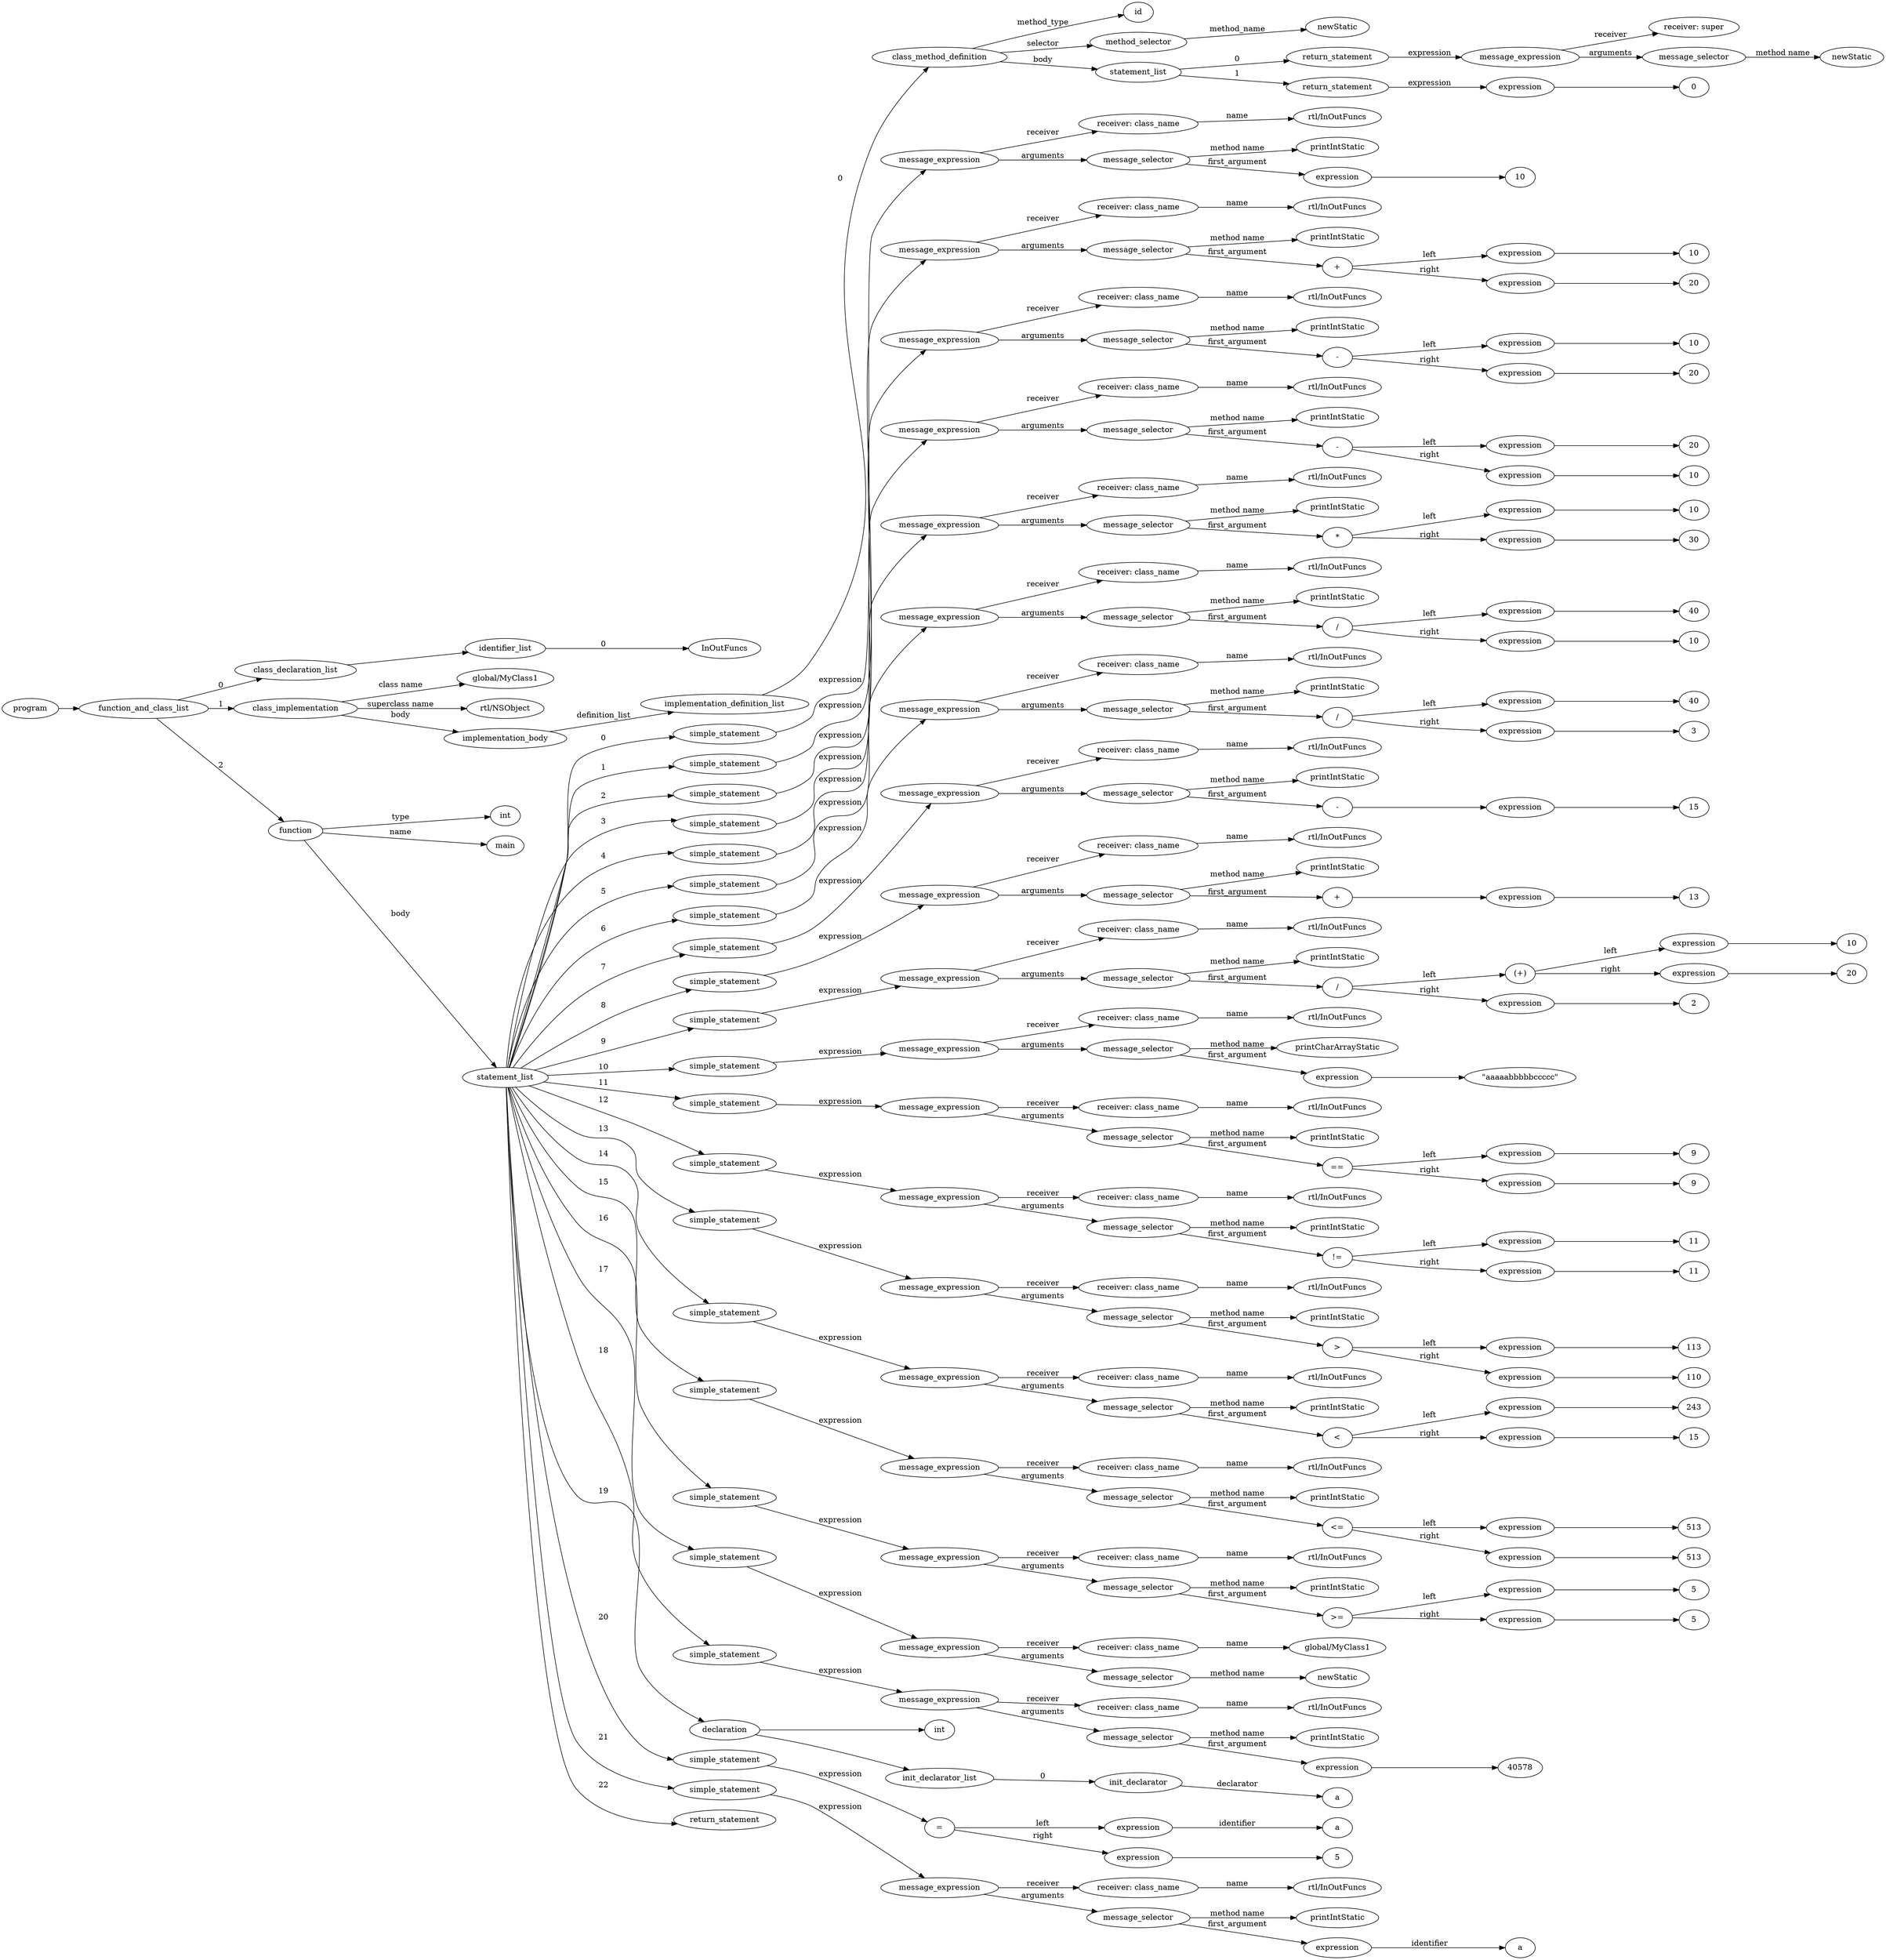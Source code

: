 digraph ObjectiveC { rankdir="LR";
187[label="program"];
187->2;
2[label="function_and_class_list"];
2->1[label="0"];
1[label="class_declaration_list"];
1->0;
0[label="identifier_list"];
0.0 [label="InOutFuncs"];
0->0.0 [label="0"];
2->13[label="1"];
13[label="class_implementation"];
13.1 [label="global/MyClass1"];
13->13.1 [label="class name"];
13.2 [label="rtl/NSObject"];
13->13.2 [label="superclass name"];
13->12[label="body"];
12[label="implementation_body"];
12->11[label="definition_list"];
11[label="implementation_definition_list"];
11->10[label="0"];
10[label="class_method_definition"];
10->3[label="method_type"];
3[label="id"];
10->4[label="selector"];
4[label="method_selector"];
4->4.1 [label="method_name"];
4.1 [label="newStatic"];
10->9[label="body"];
9[label="statement_list"];
9->8[label="0"];
8[label="return_statement"];
8->7[label="expression"];
7[label="expression"];
7[label="message_expression"];
7->5[label="receiver"];
5[label="receiver: super"];
7->6[label="arguments"];
6[label="message_selector"];
6.1 [label="newStatic"];
6->6.1 [label="method name"]; 
9->200[label="1"];
200[label="return_statement"];
200->199[label="expression"];
199[label="expression"];
199->198;
198[label="0"];
2->186[label="2"];
186[label="function"];
186->14[label="type"];
14[label="int"];
186->186.1 [label="name"];
186.1 [label="main"];
186->21[label="body"];
21[label="statement_list"];
21->20[label="0"];
20[label="simple_statement"];
20->19[label="expression"];
19[label="expression"];
19[label="message_expression"];
19->15[label="receiver"];
15[label="receiver: class_name"];
15.1 [label="rtl/InOutFuncs"];
15->15.1 [label="name"];
19->18[label="arguments"];
18[label="message_selector"];
18.1 [label="printIntStatic"];
18->18.1 [label="method name"]; 
18->17[label="first_argument"];
17[label="expression"];
17->16;
16[label="10"];
21->30[label="1"];
30[label="simple_statement"];
30->29[label="expression"];
29[label="expression"];
29[label="message_expression"];
29->22[label="receiver"];
22[label="receiver: class_name"];
22.1 [label="rtl/InOutFuncs"];
22->22.1 [label="name"];
29->28[label="arguments"];
28[label="message_selector"];
28.1 [label="printIntStatic"];
28->28.1 [label="method name"]; 
28->27[label="first_argument"];
27[label="expression"];
27[label="+"];
27->24[label="left"];
24[label="expression"];
24->23;
23[label="10"];
27->26[label="right"];
26[label="expression"];
26->25;
25[label="20"];
21->39[label="2"];
39[label="simple_statement"];
39->38[label="expression"];
38[label="expression"];
38[label="message_expression"];
38->31[label="receiver"];
31[label="receiver: class_name"];
31.1 [label="rtl/InOutFuncs"];
31->31.1 [label="name"];
38->37[label="arguments"];
37[label="message_selector"];
37.1 [label="printIntStatic"];
37->37.1 [label="method name"]; 
37->36[label="first_argument"];
36[label="expression"];
36[label="-"];
36->33[label="left"];
33[label="expression"];
33->32;
32[label="10"];
36->35[label="right"];
35[label="expression"];
35->34;
34[label="20"];
21->48[label="3"];
48[label="simple_statement"];
48->47[label="expression"];
47[label="expression"];
47[label="message_expression"];
47->40[label="receiver"];
40[label="receiver: class_name"];
40.1 [label="rtl/InOutFuncs"];
40->40.1 [label="name"];
47->46[label="arguments"];
46[label="message_selector"];
46.1 [label="printIntStatic"];
46->46.1 [label="method name"]; 
46->45[label="first_argument"];
45[label="expression"];
45[label="-"];
45->42[label="left"];
42[label="expression"];
42->41;
41[label="20"];
45->44[label="right"];
44[label="expression"];
44->43;
43[label="10"];
21->57[label="4"];
57[label="simple_statement"];
57->56[label="expression"];
56[label="expression"];
56[label="message_expression"];
56->49[label="receiver"];
49[label="receiver: class_name"];
49.1 [label="rtl/InOutFuncs"];
49->49.1 [label="name"];
56->55[label="arguments"];
55[label="message_selector"];
55.1 [label="printIntStatic"];
55->55.1 [label="method name"]; 
55->54[label="first_argument"];
54[label="expression"];
54[label="*"];
54->51[label="left"];
51[label="expression"];
51->50;
50[label="10"];
54->53[label="right"];
53[label="expression"];
53->52;
52[label="30"];
21->66[label="5"];
66[label="simple_statement"];
66->65[label="expression"];
65[label="expression"];
65[label="message_expression"];
65->58[label="receiver"];
58[label="receiver: class_name"];
58.1 [label="rtl/InOutFuncs"];
58->58.1 [label="name"];
65->64[label="arguments"];
64[label="message_selector"];
64.1 [label="printIntStatic"];
64->64.1 [label="method name"]; 
64->63[label="first_argument"];
63[label="expression"];
63[label="/"];
63->60[label="left"];
60[label="expression"];
60->59;
59[label="40"];
63->62[label="right"];
62[label="expression"];
62->61;
61[label="10"];
21->75[label="6"];
75[label="simple_statement"];
75->74[label="expression"];
74[label="expression"];
74[label="message_expression"];
74->67[label="receiver"];
67[label="receiver: class_name"];
67.1 [label="rtl/InOutFuncs"];
67->67.1 [label="name"];
74->73[label="arguments"];
73[label="message_selector"];
73.1 [label="printIntStatic"];
73->73.1 [label="method name"]; 
73->72[label="first_argument"];
72[label="expression"];
72[label="/"];
72->69[label="left"];
69[label="expression"];
69->68;
68[label="40"];
72->71[label="right"];
71[label="expression"];
71->70;
70[label="3"];
21->82[label="7"];
82[label="simple_statement"];
82->81[label="expression"];
81[label="expression"];
81[label="message_expression"];
81->76[label="receiver"];
76[label="receiver: class_name"];
76.1 [label="rtl/InOutFuncs"];
76->76.1 [label="name"];
81->80[label="arguments"];
80[label="message_selector"];
80.1 [label="printIntStatic"];
80->80.1 [label="method name"]; 
80->79[label="first_argument"];
79[label="expression"];
79[label="-"];
79->78;
78[label="expression"];
78->77;
77[label="15"];
21->89[label="8"];
89[label="simple_statement"];
89->88[label="expression"];
88[label="expression"];
88[label="message_expression"];
88->83[label="receiver"];
83[label="receiver: class_name"];
83.1 [label="rtl/InOutFuncs"];
83->83.1 [label="name"];
88->87[label="arguments"];
87[label="message_selector"];
87.1 [label="printIntStatic"];
87->87.1 [label="method name"]; 
87->86[label="first_argument"];
86[label="expression"];
86[label="+"];
86->85;
85[label="expression"];
85->84;
84[label="13"];
21->101[label="9"];
101[label="simple_statement"];
101->100[label="expression"];
100[label="expression"];
100[label="message_expression"];
100->90[label="receiver"];
90[label="receiver: class_name"];
90.1 [label="rtl/InOutFuncs"];
90->90.1 [label="name"];
100->99[label="arguments"];
99[label="message_selector"];
99.1 [label="printIntStatic"];
99->99.1 [label="method name"]; 
99->98[label="first_argument"];
98[label="expression"];
98[label="/"];
98->95[label="left"];
95[label="(expression)"];
95[label="(+)"];
95->92[label="left"];
92[label="expression"];
92->91;
91[label="10"];
95->94[label="right"];
94[label="expression"];
94->93;
93[label="20"];
98->97[label="right"];
97[label="expression"];
97->96;
96[label="2"];
21->107[label="10"];
107[label="simple_statement"];
107->106[label="expression"];
106[label="expression"];
106[label="message_expression"];
106->102[label="receiver"];
102[label="receiver: class_name"];
102.1 [label="rtl/InOutFuncs"];
102->102.1 [label="name"];
106->105[label="arguments"];
105[label="message_selector"];
105.1 [label="printCharArrayStatic"];
105->105.1 [label="method name"]; 
105->104[label="first_argument"];
104[label="expression"];
104->103;
103[label=<"aaaaabbbbbccccc">];
21->116[label="11"];
116[label="simple_statement"];
116->115[label="expression"];
115[label="expression"];
115[label="message_expression"];
115->108[label="receiver"];
108[label="receiver: class_name"];
108.1 [label="rtl/InOutFuncs"];
108->108.1 [label="name"];
115->114[label="arguments"];
114[label="message_selector"];
114.1 [label="printIntStatic"];
114->114.1 [label="method name"]; 
114->113[label="first_argument"];
113[label="expression"];
113[label="=="];
113->110[label="left"];
110[label="expression"];
110->109;
109[label="9"];
113->112[label="right"];
112[label="expression"];
112->111;
111[label="9"];
21->125[label="12"];
125[label="simple_statement"];
125->124[label="expression"];
124[label="expression"];
124[label="message_expression"];
124->117[label="receiver"];
117[label="receiver: class_name"];
117.1 [label="rtl/InOutFuncs"];
117->117.1 [label="name"];
124->123[label="arguments"];
123[label="message_selector"];
123.1 [label="printIntStatic"];
123->123.1 [label="method name"]; 
123->122[label="first_argument"];
122[label="expression"];
122[label="!="];
122->119[label="left"];
119[label="expression"];
119->118;
118[label="11"];
122->121[label="right"];
121[label="expression"];
121->120;
120[label="11"];
21->134[label="13"];
134[label="simple_statement"];
134->133[label="expression"];
133[label="expression"];
133[label="message_expression"];
133->126[label="receiver"];
126[label="receiver: class_name"];
126.1 [label="rtl/InOutFuncs"];
126->126.1 [label="name"];
133->132[label="arguments"];
132[label="message_selector"];
132.1 [label="printIntStatic"];
132->132.1 [label="method name"]; 
132->131[label="first_argument"];
131[label="expression"];
131[label=">"];
131->128[label="left"];
128[label="expression"];
128->127;
127[label="113"];
131->130[label="right"];
130[label="expression"];
130->129;
129[label="110"];
21->143[label="14"];
143[label="simple_statement"];
143->142[label="expression"];
142[label="expression"];
142[label="message_expression"];
142->135[label="receiver"];
135[label="receiver: class_name"];
135.1 [label="rtl/InOutFuncs"];
135->135.1 [label="name"];
142->141[label="arguments"];
141[label="message_selector"];
141.1 [label="printIntStatic"];
141->141.1 [label="method name"]; 
141->140[label="first_argument"];
140[label="expression"];
140[label="<"];
140->137[label="left"];
137[label="expression"];
137->136;
136[label="243"];
140->139[label="right"];
139[label="expression"];
139->138;
138[label="15"];
21->152[label="15"];
152[label="simple_statement"];
152->151[label="expression"];
151[label="expression"];
151[label="message_expression"];
151->144[label="receiver"];
144[label="receiver: class_name"];
144.1 [label="rtl/InOutFuncs"];
144->144.1 [label="name"];
151->150[label="arguments"];
150[label="message_selector"];
150.1 [label="printIntStatic"];
150->150.1 [label="method name"]; 
150->149[label="first_argument"];
149[label="expression"];
149[label="<="];
149->146[label="left"];
146[label="expression"];
146->145;
145[label="513"];
149->148[label="right"];
148[label="expression"];
148->147;
147[label="513"];
21->161[label="16"];
161[label="simple_statement"];
161->160[label="expression"];
160[label="expression"];
160[label="message_expression"];
160->153[label="receiver"];
153[label="receiver: class_name"];
153.1 [label="rtl/InOutFuncs"];
153->153.1 [label="name"];
160->159[label="arguments"];
159[label="message_selector"];
159.1 [label="printIntStatic"];
159->159.1 [label="method name"]; 
159->158[label="first_argument"];
158[label="expression"];
158[label=">="];
158->155[label="left"];
155[label="expression"];
155->154;
154[label="5"];
158->157[label="right"];
157[label="expression"];
157->156;
156[label="5"];
21->165[label="17"];
165[label="simple_statement"];
165->164[label="expression"];
164[label="expression"];
164[label="message_expression"];
164->162[label="receiver"];
162[label="receiver: class_name"];
162.1 [label="global/MyClass1"];
162->162.1 [label="name"];
164->163[label="arguments"];
163[label="message_selector"];
163.1 [label="newStatic"];
163->163.1 [label="method name"]; 
21->171[label="18"];
171[label="simple_statement"];
171->170[label="expression"];
170[label="expression"];
170[label="message_expression"];
170->166[label="receiver"];
166[label="receiver: class_name"];
166.1 [label="rtl/InOutFuncs"];
166->166.1 [label="name"];
170->169[label="arguments"];
169[label="message_selector"];
169.1 [label="printIntStatic"];
169->169.1 [label="method name"]; 
169->168[label="first_argument"];
168[label="expression"];
168->167;
167[label="40578"];
21->175[label="19"];
175[label="declaration"];
175->172;
172[label="int"];
175->174;
174[label="init_declarator_list"];
174->173[label="0"];
173[label="init_declarator"];
173.1 [label="a"];
173->173.1[label="declarator"];
21->180[label="20"];
180[label="simple_statement"];
180->179[label="expression"];
179[label="expression"];
179[label="="];
179->176[label="left"];
176[label="expression"];
176->176.1 [label="identifier"];176.1[label="a"];
179->178[label="right"];
178[label="expression"];
178->177;
177[label="5"];
21->185[label="21"];
185[label="simple_statement"];
185->184[label="expression"];
184[label="expression"];
184[label="message_expression"];
184->181[label="receiver"];
181[label="receiver: class_name"];
181.1 [label="rtl/InOutFuncs"];
181->181.1 [label="name"];
184->183[label="arguments"];
183[label="message_selector"];
183.1 [label="printIntStatic"];
183->183.1 [label="method name"]; 
183->182[label="first_argument"];
182[label="expression"];
182->182.1 [label="identifier"];182.1[label="a"];
21->203[label="22"];
203[label="return_statement"];
}
